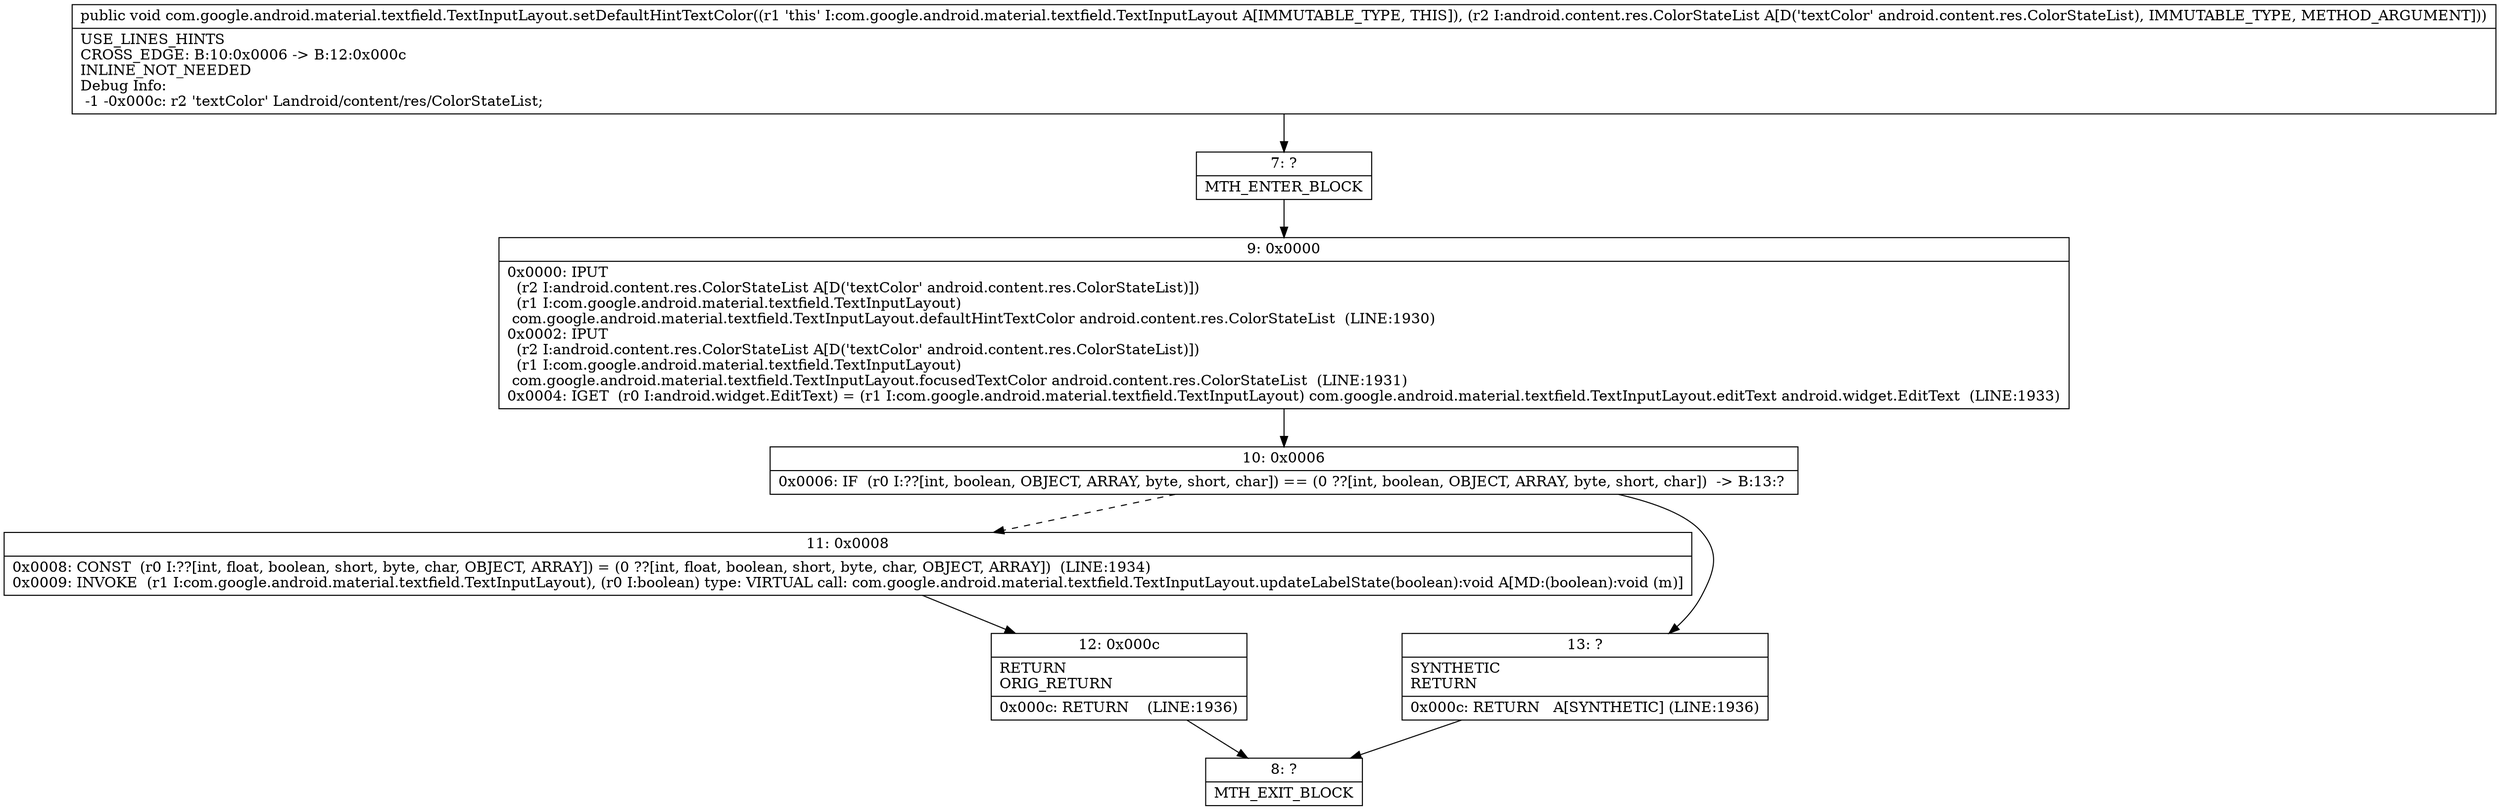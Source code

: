digraph "CFG forcom.google.android.material.textfield.TextInputLayout.setDefaultHintTextColor(Landroid\/content\/res\/ColorStateList;)V" {
Node_7 [shape=record,label="{7\:\ ?|MTH_ENTER_BLOCK\l}"];
Node_9 [shape=record,label="{9\:\ 0x0000|0x0000: IPUT  \l  (r2 I:android.content.res.ColorStateList A[D('textColor' android.content.res.ColorStateList)])\l  (r1 I:com.google.android.material.textfield.TextInputLayout)\l com.google.android.material.textfield.TextInputLayout.defaultHintTextColor android.content.res.ColorStateList  (LINE:1930)\l0x0002: IPUT  \l  (r2 I:android.content.res.ColorStateList A[D('textColor' android.content.res.ColorStateList)])\l  (r1 I:com.google.android.material.textfield.TextInputLayout)\l com.google.android.material.textfield.TextInputLayout.focusedTextColor android.content.res.ColorStateList  (LINE:1931)\l0x0004: IGET  (r0 I:android.widget.EditText) = (r1 I:com.google.android.material.textfield.TextInputLayout) com.google.android.material.textfield.TextInputLayout.editText android.widget.EditText  (LINE:1933)\l}"];
Node_10 [shape=record,label="{10\:\ 0x0006|0x0006: IF  (r0 I:??[int, boolean, OBJECT, ARRAY, byte, short, char]) == (0 ??[int, boolean, OBJECT, ARRAY, byte, short, char])  \-\> B:13:? \l}"];
Node_11 [shape=record,label="{11\:\ 0x0008|0x0008: CONST  (r0 I:??[int, float, boolean, short, byte, char, OBJECT, ARRAY]) = (0 ??[int, float, boolean, short, byte, char, OBJECT, ARRAY])  (LINE:1934)\l0x0009: INVOKE  (r1 I:com.google.android.material.textfield.TextInputLayout), (r0 I:boolean) type: VIRTUAL call: com.google.android.material.textfield.TextInputLayout.updateLabelState(boolean):void A[MD:(boolean):void (m)]\l}"];
Node_12 [shape=record,label="{12\:\ 0x000c|RETURN\lORIG_RETURN\l|0x000c: RETURN    (LINE:1936)\l}"];
Node_8 [shape=record,label="{8\:\ ?|MTH_EXIT_BLOCK\l}"];
Node_13 [shape=record,label="{13\:\ ?|SYNTHETIC\lRETURN\l|0x000c: RETURN   A[SYNTHETIC] (LINE:1936)\l}"];
MethodNode[shape=record,label="{public void com.google.android.material.textfield.TextInputLayout.setDefaultHintTextColor((r1 'this' I:com.google.android.material.textfield.TextInputLayout A[IMMUTABLE_TYPE, THIS]), (r2 I:android.content.res.ColorStateList A[D('textColor' android.content.res.ColorStateList), IMMUTABLE_TYPE, METHOD_ARGUMENT]))  | USE_LINES_HINTS\lCROSS_EDGE: B:10:0x0006 \-\> B:12:0x000c\lINLINE_NOT_NEEDED\lDebug Info:\l  \-1 \-0x000c: r2 'textColor' Landroid\/content\/res\/ColorStateList;\l}"];
MethodNode -> Node_7;Node_7 -> Node_9;
Node_9 -> Node_10;
Node_10 -> Node_11[style=dashed];
Node_10 -> Node_13;
Node_11 -> Node_12;
Node_12 -> Node_8;
Node_13 -> Node_8;
}

